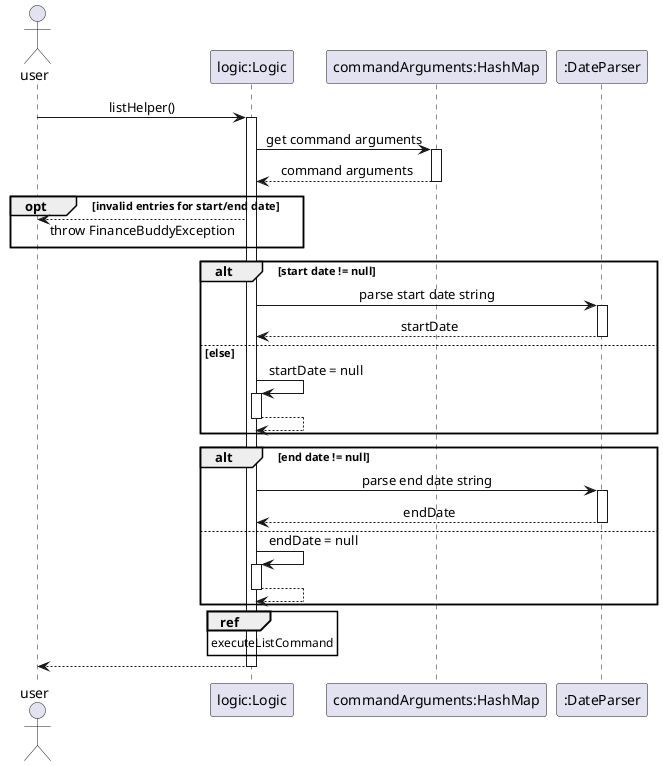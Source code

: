 @startuml
skinparam sequenceMessageAlign center
skinparam responseMessageBelowArrow true

actor user
participant "logic:Logic" as app
participant "commandArguments:HashMap" as map
participant ":DateParser" as parser

user -> app: listHelper()
activate app
' Get values from HashMap
app -> map : get command arguments
activate map
return command arguments

' Check for blank dates
opt invalid entries for start/end date
    user <-- app : throw FinanceBuddyException
end

' Parse dates
alt start date != null
    app -> parser : parse start date string
    activate parser
    return startDate
    else else
        app -> app : startDate = null
        activate app
        return
end

alt end date != null
    app -> parser : parse end date string
    activate parser
    return endDate
    else
        app -> app : endDate = null
        activate app
        return
end
ref over app : executeListCommand

return
@enduml

@startuml
participant "logic:Logic" as app
participant ":SeeAllExpensesCommand" as expense
participant ":SeeAllIncomesCommand" as income
participant ":SeeAllEntriesCommand" as all
participant "financialList:FinancialList" as list
participant "budgetLogic:BudgetLogic" as bl
' Command execution based on type

    alt type equals "expense"
        create expense
        app -> expense ** : SeeAllExpensesCommand(startDate, endDate)
        activate expense
        return
        app -> expense : execute(financialList)
        activate expense
        ref over expense, list
        interact with list
        end
        return
        app -> bl : getBudgetAndBalance()
        activate bl
        return
    else type equals "income"
        create income
        app -> income ** : SeeAllIncomeCommand(startDate, endDate)
        activate income
        return
        app -> income : execute(financialList)
        activate income
        ref over income, list
        interact with list
        end
        return
        app -> bl : getBudgetAndBalance()
        activate bl
        return
    else type is null or empty
        create all
        app -> all ** : SeeAllCommand(startDate, endDate)
        activate all
        return
        app -> all : execute(financialList)
        activate all
        ref over all, list
        interact with list
        end
        return
        app -> bl : getBudgetAndBalance()
        activate bl
        return
    else else
        app -> app : print "Unknown argument"
        activate app
        return
    end



@enduml
    app -> all ** : SeeAllEntriesCommand(startDate, endDate)
    app -> all : execute(financialList)
    all -> list : interact